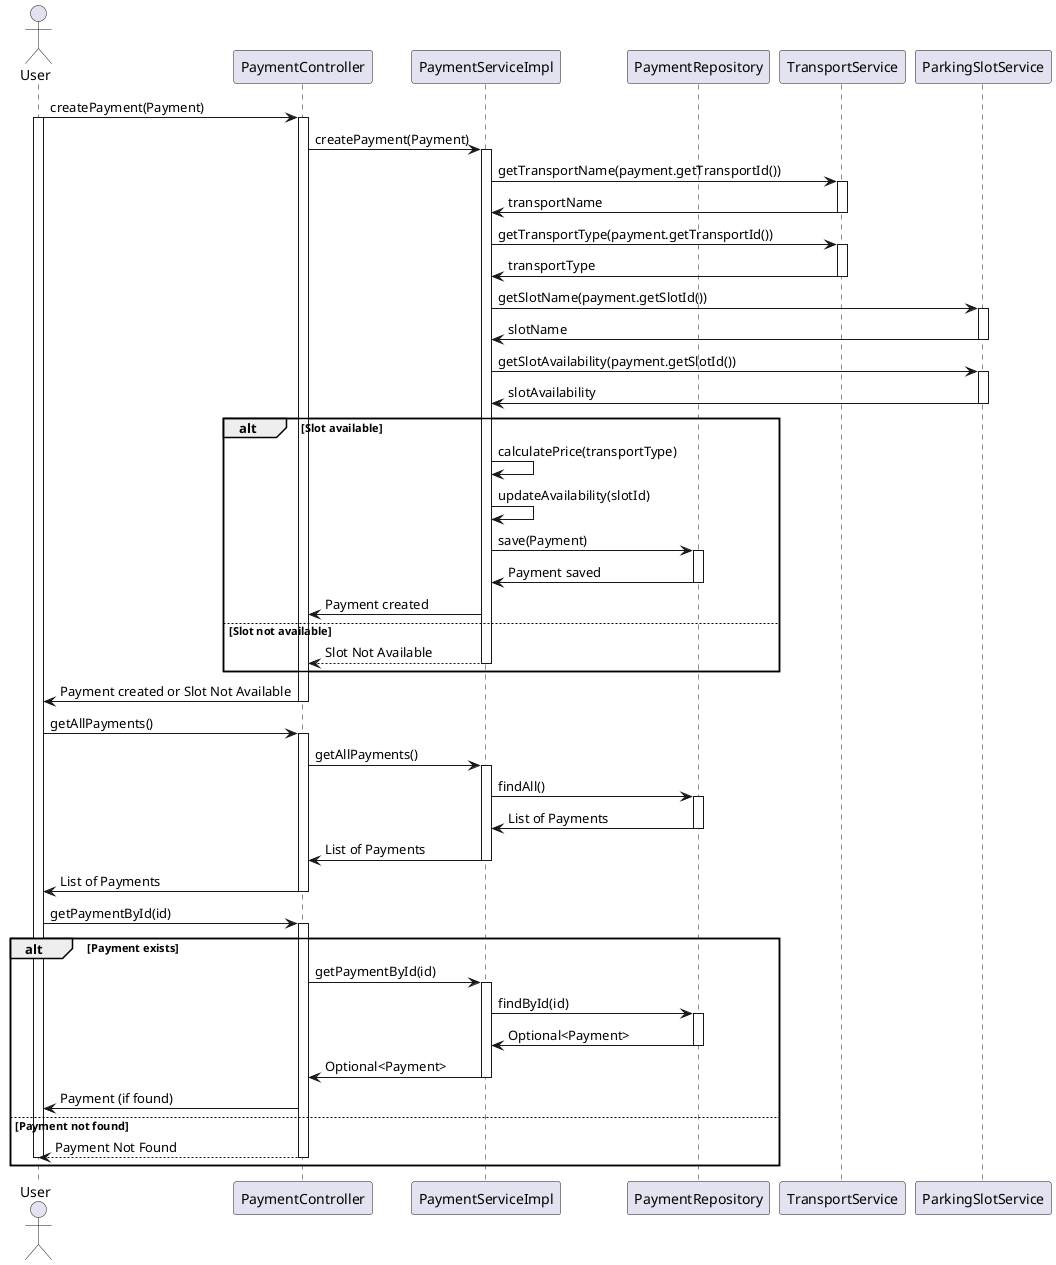 @startuml

actor User
participant PaymentController
participant PaymentServiceImpl
participant PaymentRepository
participant TransportService
participant ParkingSlotService

User -> PaymentController: createPayment(Payment)
activate PaymentController
activate User
PaymentController -> PaymentServiceImpl: createPayment(Payment)
activate PaymentServiceImpl

PaymentServiceImpl -> TransportService: getTransportName(payment.getTransportId())
activate TransportService
TransportService -> PaymentServiceImpl: transportName
deactivate TransportService

PaymentServiceImpl -> TransportService: getTransportType(payment.getTransportId())
activate TransportService
TransportService -> PaymentServiceImpl: transportType
deactivate TransportService

PaymentServiceImpl -> ParkingSlotService: getSlotName(payment.getSlotId())
activate ParkingSlotService
ParkingSlotService -> PaymentServiceImpl: slotName
deactivate ParkingSlotService

PaymentServiceImpl -> ParkingSlotService: getSlotAvailability(payment.getSlotId())
activate ParkingSlotService
ParkingSlotService -> PaymentServiceImpl: slotAvailability
deactivate ParkingSlotService

alt Slot available
    PaymentServiceImpl -> PaymentServiceImpl: calculatePrice(transportType)
    PaymentServiceImpl -> PaymentServiceImpl: updateAvailability(slotId)

    PaymentServiceImpl -> PaymentRepository: save(Payment)
    activate PaymentRepository
    PaymentRepository -> PaymentServiceImpl: Payment saved
    deactivate PaymentRepository

    PaymentServiceImpl -> PaymentController: Payment created
else Slot not available
    PaymentServiceImpl --> PaymentController: Slot Not Available
    deactivate PaymentServiceImpl
end

PaymentController -> User: Payment created or Slot Not Available
deactivate PaymentController

User -> PaymentController: getAllPayments()
activate PaymentController
PaymentController -> PaymentServiceImpl: getAllPayments()
activate PaymentServiceImpl
PaymentServiceImpl -> PaymentRepository: findAll()
activate PaymentRepository
PaymentRepository -> PaymentServiceImpl: List of Payments
deactivate PaymentRepository
PaymentServiceImpl -> PaymentController: List of Payments
deactivate PaymentServiceImpl
PaymentController -> User: List of Payments
deactivate PaymentController

User -> PaymentController: getPaymentById(id)
activate PaymentController
alt Payment exists
    PaymentController -> PaymentServiceImpl: getPaymentById(id)
    activate PaymentServiceImpl
    PaymentServiceImpl -> PaymentRepository: findById(id)
    activate PaymentRepository
    PaymentRepository -> PaymentServiceImpl: Optional<Payment>
    deactivate PaymentRepository
    PaymentServiceImpl -> PaymentController: Optional<Payment>
    deactivate PaymentServiceImpl
    PaymentController -> User: Payment (if found)
else Payment not found
    PaymentController --> User: Payment Not Found
    deactivate PaymentController
    deactivate User
end

@enduml

